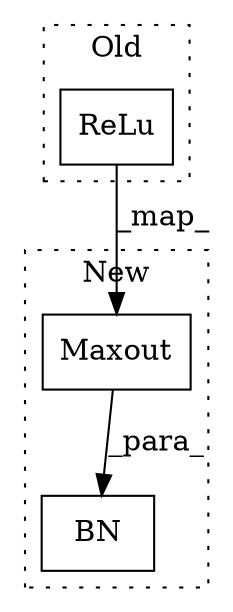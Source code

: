 digraph G {
subgraph cluster0 {
1 [label="ReLu" a="32" s="8274,8294" l="5,1" shape="box"];
label = "Old";
style="dotted";
}
subgraph cluster1 {
2 [label="Maxout" a="32" s="8277,8299" l="7,1" shape="box"];
3 [label="BN" a="32" s="8274,8300" l="3,1" shape="box"];
label = "New";
style="dotted";
}
1 -> 2 [label="_map_"];
2 -> 3 [label="_para_"];
}
